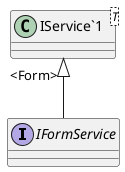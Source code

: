 @startuml
interface IFormService {
}
class "IService`1"<T> {
}
"IService`1" "<Form>" <|-- IFormService
@enduml
